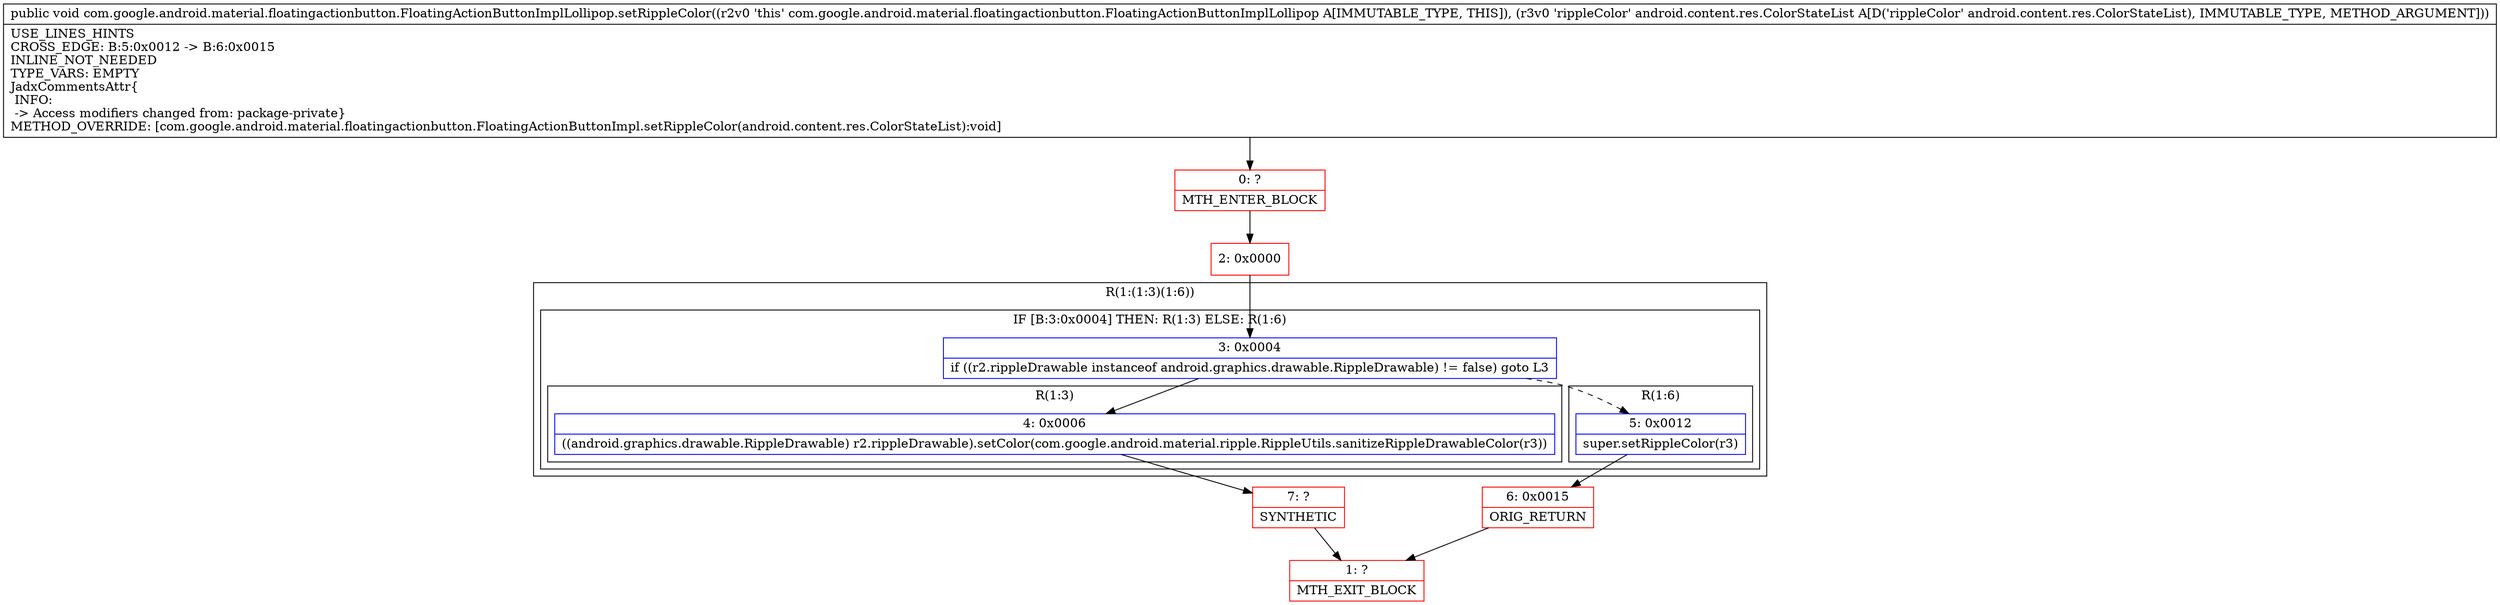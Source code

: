digraph "CFG forcom.google.android.material.floatingactionbutton.FloatingActionButtonImplLollipop.setRippleColor(Landroid\/content\/res\/ColorStateList;)V" {
subgraph cluster_Region_2125660762 {
label = "R(1:(1:3)(1:6))";
node [shape=record,color=blue];
subgraph cluster_IfRegion_1013673943 {
label = "IF [B:3:0x0004] THEN: R(1:3) ELSE: R(1:6)";
node [shape=record,color=blue];
Node_3 [shape=record,label="{3\:\ 0x0004|if ((r2.rippleDrawable instanceof android.graphics.drawable.RippleDrawable) != false) goto L3\l}"];
subgraph cluster_Region_978555682 {
label = "R(1:3)";
node [shape=record,color=blue];
Node_4 [shape=record,label="{4\:\ 0x0006|((android.graphics.drawable.RippleDrawable) r2.rippleDrawable).setColor(com.google.android.material.ripple.RippleUtils.sanitizeRippleDrawableColor(r3))\l}"];
}
subgraph cluster_Region_744289530 {
label = "R(1:6)";
node [shape=record,color=blue];
Node_5 [shape=record,label="{5\:\ 0x0012|super.setRippleColor(r3)\l}"];
}
}
}
Node_0 [shape=record,color=red,label="{0\:\ ?|MTH_ENTER_BLOCK\l}"];
Node_2 [shape=record,color=red,label="{2\:\ 0x0000}"];
Node_7 [shape=record,color=red,label="{7\:\ ?|SYNTHETIC\l}"];
Node_1 [shape=record,color=red,label="{1\:\ ?|MTH_EXIT_BLOCK\l}"];
Node_6 [shape=record,color=red,label="{6\:\ 0x0015|ORIG_RETURN\l}"];
MethodNode[shape=record,label="{public void com.google.android.material.floatingactionbutton.FloatingActionButtonImplLollipop.setRippleColor((r2v0 'this' com.google.android.material.floatingactionbutton.FloatingActionButtonImplLollipop A[IMMUTABLE_TYPE, THIS]), (r3v0 'rippleColor' android.content.res.ColorStateList A[D('rippleColor' android.content.res.ColorStateList), IMMUTABLE_TYPE, METHOD_ARGUMENT]))  | USE_LINES_HINTS\lCROSS_EDGE: B:5:0x0012 \-\> B:6:0x0015\lINLINE_NOT_NEEDED\lTYPE_VARS: EMPTY\lJadxCommentsAttr\{\l INFO: \l \-\> Access modifiers changed from: package\-private\}\lMETHOD_OVERRIDE: [com.google.android.material.floatingactionbutton.FloatingActionButtonImpl.setRippleColor(android.content.res.ColorStateList):void]\l}"];
MethodNode -> Node_0;Node_3 -> Node_4;
Node_3 -> Node_5[style=dashed];
Node_4 -> Node_7;
Node_5 -> Node_6;
Node_0 -> Node_2;
Node_2 -> Node_3;
Node_7 -> Node_1;
Node_6 -> Node_1;
}

